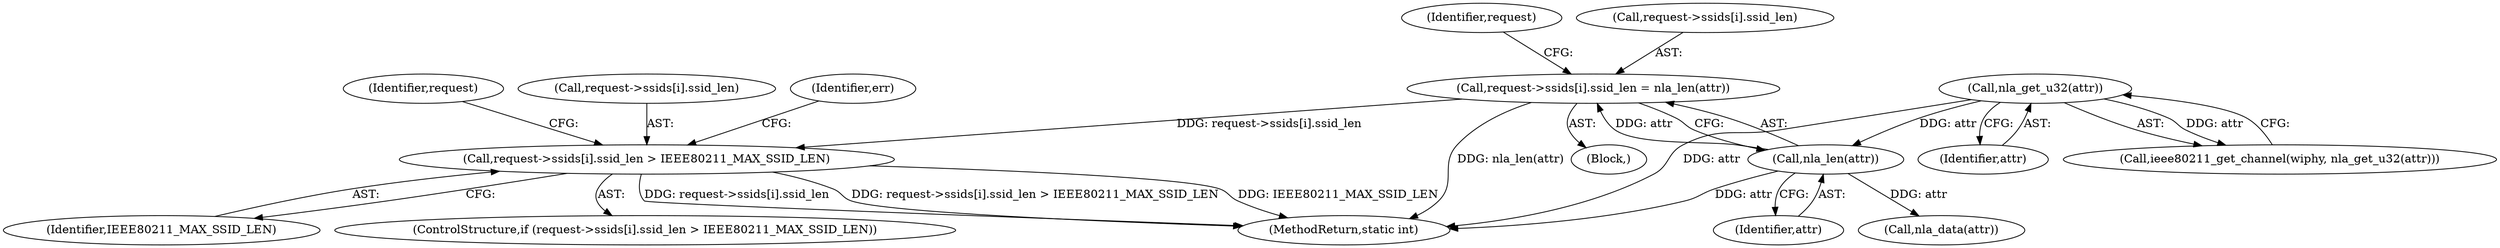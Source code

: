 digraph "0_linux_208c72f4fe44fe09577e7975ba0e7fa0278f3d03_0@array" {
"1000489" [label="(Call,request->ssids[i].ssid_len > IEEE80211_MAX_SSID_LEN)"];
"1000478" [label="(Call,request->ssids[i].ssid_len = nla_len(attr))"];
"1000486" [label="(Call,nla_len(attr))"];
"1000360" [label="(Call,nla_get_u32(attr))"];
"1000508" [label="(Identifier,request)"];
"1000493" [label="(Identifier,request)"];
"1000512" [label="(Call,nla_data(attr))"];
"1000361" [label="(Identifier,attr)"];
"1000497" [label="(Identifier,IEEE80211_MAX_SSID_LEN)"];
"1000478" [label="(Call,request->ssids[i].ssid_len = nla_len(attr))"];
"1000487" [label="(Identifier,attr)"];
"1000490" [label="(Call,request->ssids[i].ssid_len)"];
"1000479" [label="(Call,request->ssids[i].ssid_len)"];
"1000360" [label="(Call,nla_get_u32(attr))"];
"1000598" [label="(MethodReturn,static int)"];
"1000477" [label="(Block,)"];
"1000486" [label="(Call,nla_len(attr))"];
"1000488" [label="(ControlStructure,if (request->ssids[i].ssid_len > IEEE80211_MAX_SSID_LEN))"];
"1000500" [label="(Identifier,err)"];
"1000358" [label="(Call,ieee80211_get_channel(wiphy, nla_get_u32(attr)))"];
"1000489" [label="(Call,request->ssids[i].ssid_len > IEEE80211_MAX_SSID_LEN)"];
"1000489" -> "1000488"  [label="AST: "];
"1000489" -> "1000497"  [label="CFG: "];
"1000490" -> "1000489"  [label="AST: "];
"1000497" -> "1000489"  [label="AST: "];
"1000500" -> "1000489"  [label="CFG: "];
"1000508" -> "1000489"  [label="CFG: "];
"1000489" -> "1000598"  [label="DDG: request->ssids[i].ssid_len > IEEE80211_MAX_SSID_LEN"];
"1000489" -> "1000598"  [label="DDG: IEEE80211_MAX_SSID_LEN"];
"1000489" -> "1000598"  [label="DDG: request->ssids[i].ssid_len"];
"1000478" -> "1000489"  [label="DDG: request->ssids[i].ssid_len"];
"1000478" -> "1000477"  [label="AST: "];
"1000478" -> "1000486"  [label="CFG: "];
"1000479" -> "1000478"  [label="AST: "];
"1000486" -> "1000478"  [label="AST: "];
"1000493" -> "1000478"  [label="CFG: "];
"1000478" -> "1000598"  [label="DDG: nla_len(attr)"];
"1000486" -> "1000478"  [label="DDG: attr"];
"1000486" -> "1000487"  [label="CFG: "];
"1000487" -> "1000486"  [label="AST: "];
"1000486" -> "1000598"  [label="DDG: attr"];
"1000360" -> "1000486"  [label="DDG: attr"];
"1000486" -> "1000512"  [label="DDG: attr"];
"1000360" -> "1000358"  [label="AST: "];
"1000360" -> "1000361"  [label="CFG: "];
"1000361" -> "1000360"  [label="AST: "];
"1000358" -> "1000360"  [label="CFG: "];
"1000360" -> "1000598"  [label="DDG: attr"];
"1000360" -> "1000358"  [label="DDG: attr"];
}
